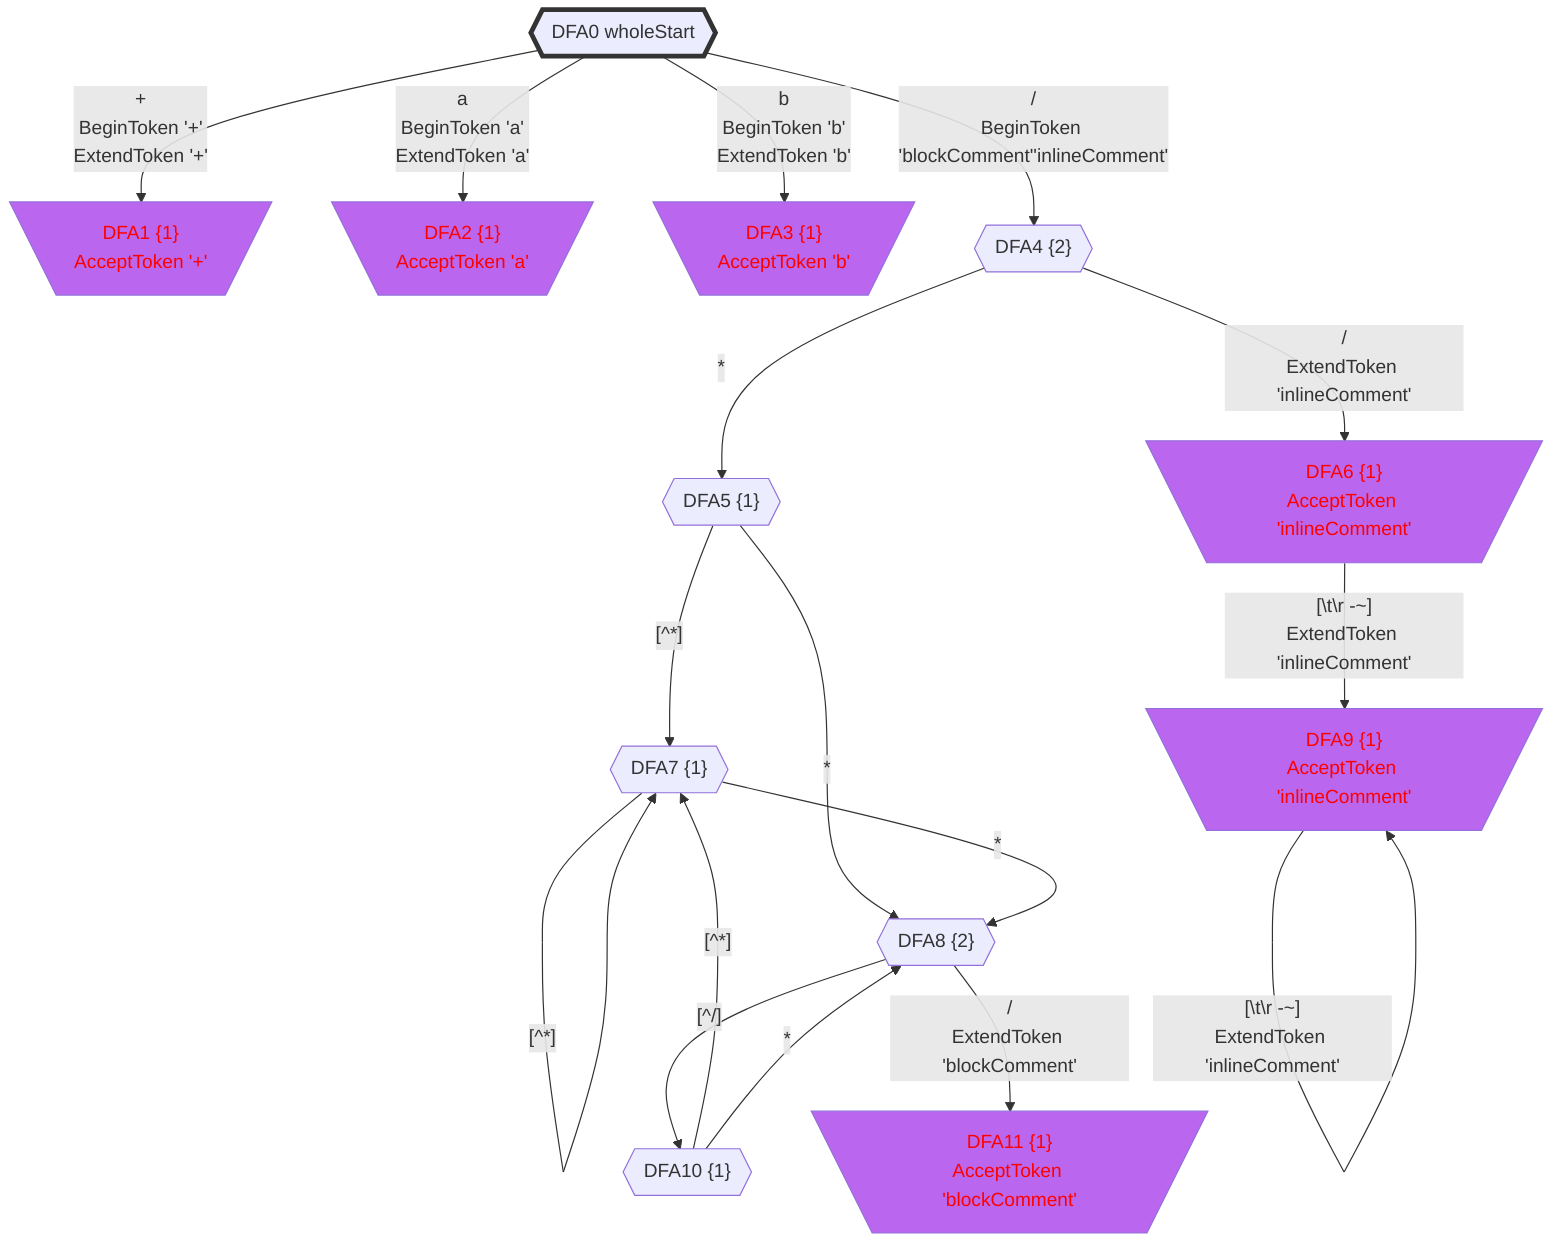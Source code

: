flowchart
classDef c0001 color:#FF0000;
classDef c0010 stroke-dasharray: 10 10;
classDef c0011 stroke-dasharray: 10 10,color:#FF0000;
classDef c0100 fill:#BB66EE;
classDef c0101 fill:#BB66EE,color:#FF0000;
classDef c0110 fill:#BB66EE,stroke-dasharray: 10 10;
classDef c0111 fill:#BB66EE,stroke-dasharray: 10 10,color:#FF0000;
classDef c1000 stroke:#333,stroke-width:4px;
classDef c1001 stroke:#333,stroke-width:4px,color:#FF0000;
classDef c1010 stroke:#333,stroke-width:4px,stroke-dasharray: 10 10;
classDef c1011 stroke:#333,stroke-width:4px,stroke-dasharray: 10 10,color:#FF0000;
classDef c1100 stroke:#333,stroke-width:4px,fill:#BB66EE;
classDef c1101 stroke:#333,stroke-width:4px,fill:#BB66EE,color:#FF0000;
classDef c1110 stroke:#333,stroke-width:4px,fill:#BB66EE,stroke-dasharray: 10 10;
classDef c1111 stroke:#333,stroke-width:4px,fill:#BB66EE,stroke-dasharray: 10 10,color:#FF0000;
DFA0_-145138233{{"DFA0 wholeStart"}}
class DFA0_-145138233 c1000;
DFA1_858262531[\"DFA1 {1}
AcceptToken '+'"/]
class DFA1_858262531 c0101;
DFA2_-1456802818[\"DFA2 {1}
AcceptToken 'a'"/]
class DFA2_-1456802818 c0101;
DFA3_-1846132672[\"DFA3 {1}
AcceptToken 'b'"/]
class DFA3_-1846132672 c0101;
DFA4_1647248238{{"DFA4 {2}"}}
DFA5_-1056910773{{"DFA5 {1}"}}
DFA6_1888404948[\"DFA6 {1}
AcceptToken 'inlineComment'"/]
class DFA6_1888404948 c0101;
DFA7_-1533072777{{"DFA7 {1}"}}
DFA8_608653625{{"DFA8 {2}"}}
DFA9_-1539186643[\"DFA9 {1}
AcceptToken 'inlineComment'"/]
class DFA9_-1539186643 c0101;
DFA10_249229384{{"DFA10 {1}"}}
DFA11_-1148494017[\"DFA11 {1}
AcceptToken 'blockComment'"/]
class DFA11_-1148494017 c0101;
DFA0_-145138233 -->|"+
BeginToken '+'
ExtendToken '+'"|DFA1_858262531
DFA0_-145138233 -->|"a
BeginToken 'a'
ExtendToken 'a'"|DFA2_-1456802818
DFA0_-145138233 -->|"b
BeginToken 'b'
ExtendToken 'b'"|DFA3_-1846132672
DFA0_-145138233 -->|"/
BeginToken 'blockComment''inlineComment'"|DFA4_1647248238
DFA4_1647248238 -->|"*"|DFA5_-1056910773
DFA4_1647248238 -->|"/
ExtendToken 'inlineComment'"|DFA6_1888404948
DFA5_-1056910773 -->|"[^*]"|DFA7_-1533072777
DFA5_-1056910773 -->|"*"|DFA8_608653625
DFA6_1888404948 -->|"[#92;t#92;r#32;-~]
ExtendToken 'inlineComment'"|DFA9_-1539186643
DFA7_-1533072777 -->|"[^*]"|DFA7_-1533072777
DFA7_-1533072777 -->|"*"|DFA8_608653625
DFA8_608653625 -->|"[^/]"|DFA10_249229384
DFA8_608653625 -->|"/
ExtendToken 'blockComment'"|DFA11_-1148494017
DFA9_-1539186643 -->|"[#92;t#92;r#32;-~]
ExtendToken 'inlineComment'"|DFA9_-1539186643
DFA10_249229384 -->|"[^*]"|DFA7_-1533072777
DFA10_249229384 -->|"*"|DFA8_608653625